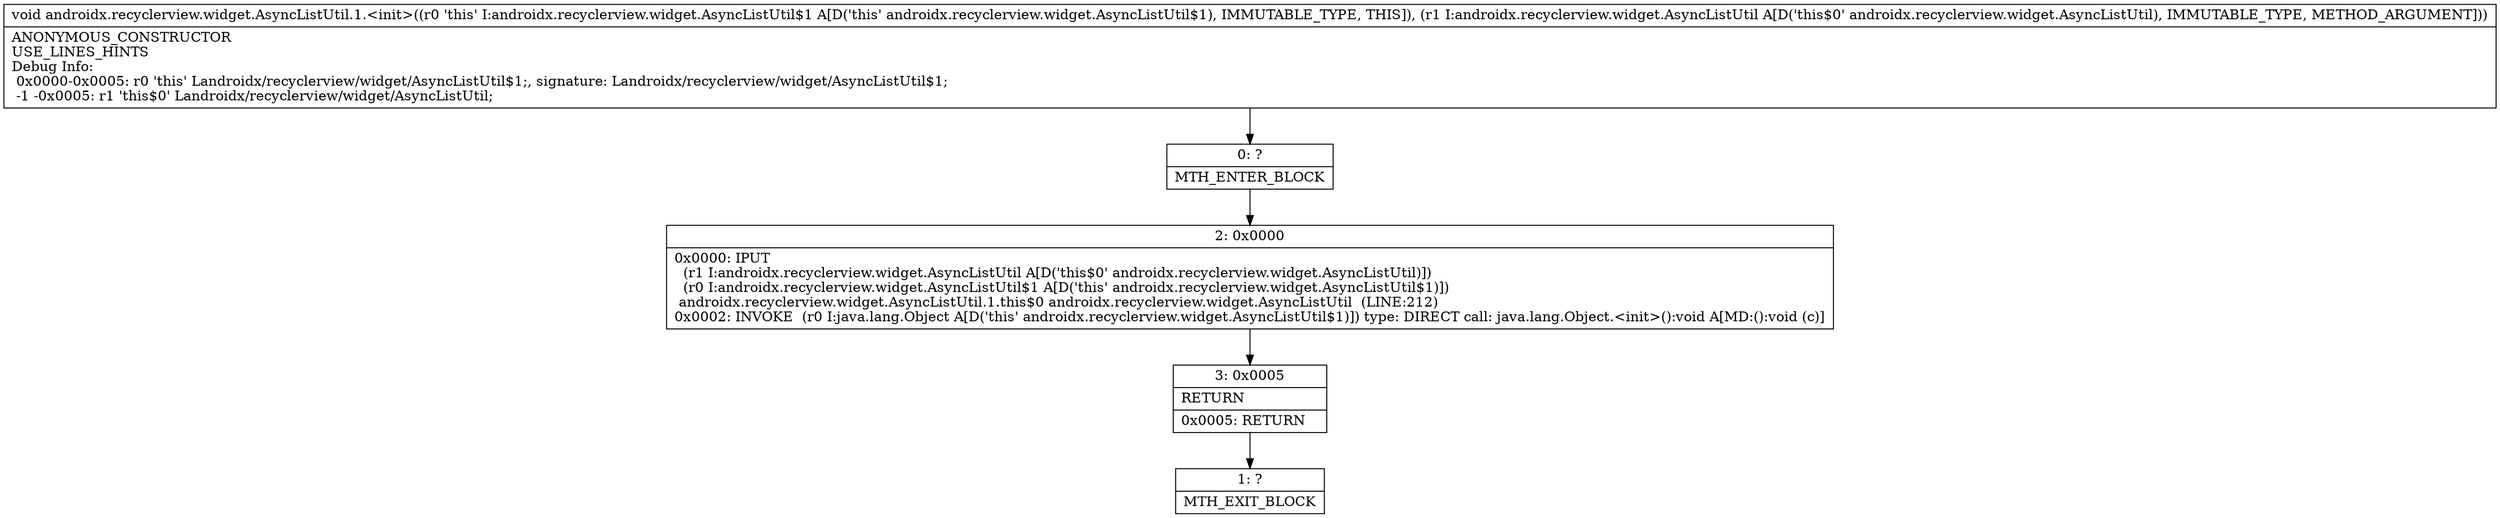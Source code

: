 digraph "CFG forandroidx.recyclerview.widget.AsyncListUtil.1.\<init\>(Landroidx\/recyclerview\/widget\/AsyncListUtil;)V" {
Node_0 [shape=record,label="{0\:\ ?|MTH_ENTER_BLOCK\l}"];
Node_2 [shape=record,label="{2\:\ 0x0000|0x0000: IPUT  \l  (r1 I:androidx.recyclerview.widget.AsyncListUtil A[D('this$0' androidx.recyclerview.widget.AsyncListUtil)])\l  (r0 I:androidx.recyclerview.widget.AsyncListUtil$1 A[D('this' androidx.recyclerview.widget.AsyncListUtil$1)])\l androidx.recyclerview.widget.AsyncListUtil.1.this$0 androidx.recyclerview.widget.AsyncListUtil  (LINE:212)\l0x0002: INVOKE  (r0 I:java.lang.Object A[D('this' androidx.recyclerview.widget.AsyncListUtil$1)]) type: DIRECT call: java.lang.Object.\<init\>():void A[MD:():void (c)]\l}"];
Node_3 [shape=record,label="{3\:\ 0x0005|RETURN\l|0x0005: RETURN   \l}"];
Node_1 [shape=record,label="{1\:\ ?|MTH_EXIT_BLOCK\l}"];
MethodNode[shape=record,label="{void androidx.recyclerview.widget.AsyncListUtil.1.\<init\>((r0 'this' I:androidx.recyclerview.widget.AsyncListUtil$1 A[D('this' androidx.recyclerview.widget.AsyncListUtil$1), IMMUTABLE_TYPE, THIS]), (r1 I:androidx.recyclerview.widget.AsyncListUtil A[D('this$0' androidx.recyclerview.widget.AsyncListUtil), IMMUTABLE_TYPE, METHOD_ARGUMENT]))  | ANONYMOUS_CONSTRUCTOR\lUSE_LINES_HINTS\lDebug Info:\l  0x0000\-0x0005: r0 'this' Landroidx\/recyclerview\/widget\/AsyncListUtil$1;, signature: Landroidx\/recyclerview\/widget\/AsyncListUtil$1;\l  \-1 \-0x0005: r1 'this$0' Landroidx\/recyclerview\/widget\/AsyncListUtil;\l}"];
MethodNode -> Node_0;Node_0 -> Node_2;
Node_2 -> Node_3;
Node_3 -> Node_1;
}

